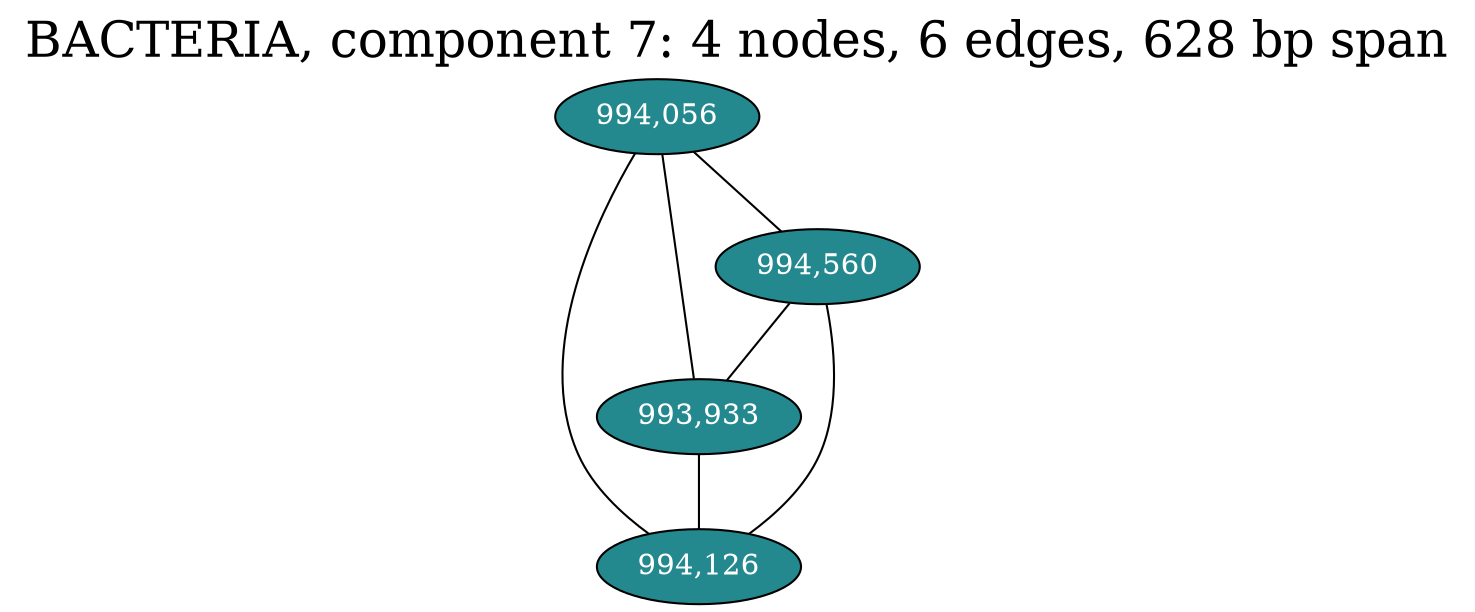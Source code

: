 graph BACTERIA_cc7 {
	overlap="prism50";
	outputorder="edgesfirst";
	node [style="filled"];
	label="BACTERIA, component 7: 4 nodes, 6 edges, 628 bp span";
	labelloc="t";
	fontsize=24;
	"993,933" [fillcolor="#23898e", fontcolor="#ffffff"];
	"994,056" [fillcolor="#23898e", fontcolor="#ffffff"];
	"994,126" [fillcolor="#23898e", fontcolor="#ffffff"];
	"994,560" [fillcolor="#23898e", fontcolor="#ffffff"];
	"994,056" -- "993,933";
	"994,056" -- "994,126";
	"994,056" -- "994,560";
	"994,560" -- "993,933";
	"994,560" -- "994,126";
	"993,933" -- "994,126";
}